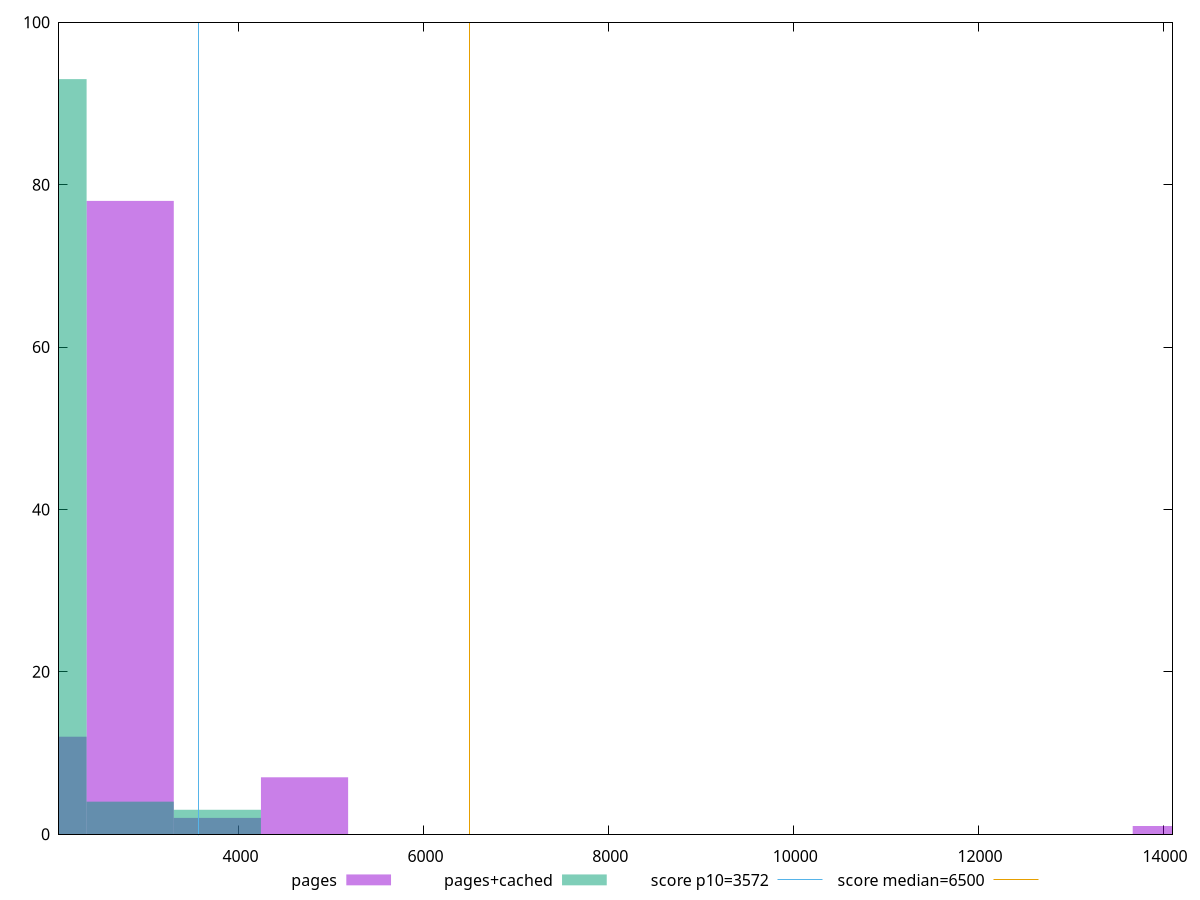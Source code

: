 reset

$pages <<EOF
3771.597129257494 2
2828.6978469431206 78
1885.798564628747 12
4714.496411571868 7
14143.489234715602 1
EOF

$pagesCached <<EOF
3771.597129257494 3
2828.6978469431206 4
1885.798564628747 93
EOF

set key outside below
set boxwidth 942.8992823143735
set xrange [2058.7039999999997:14102.403]
set yrange [0:100]
set trange [0:100]
set style fill transparent solid 0.5 noborder

set parametric
set terminal svg size 640, 500 enhanced background rgb 'white'
set output "report_00017_2021-02-10T15-08-03.406Z/first-cpu-idle/comparison/histogram/0_vs_1.svg"

plot $pages title "pages" with boxes, \
     $pagesCached title "pages+cached" with boxes, \
     3572,t title "score p10=3572", \
     6500,t title "score median=6500"

reset
